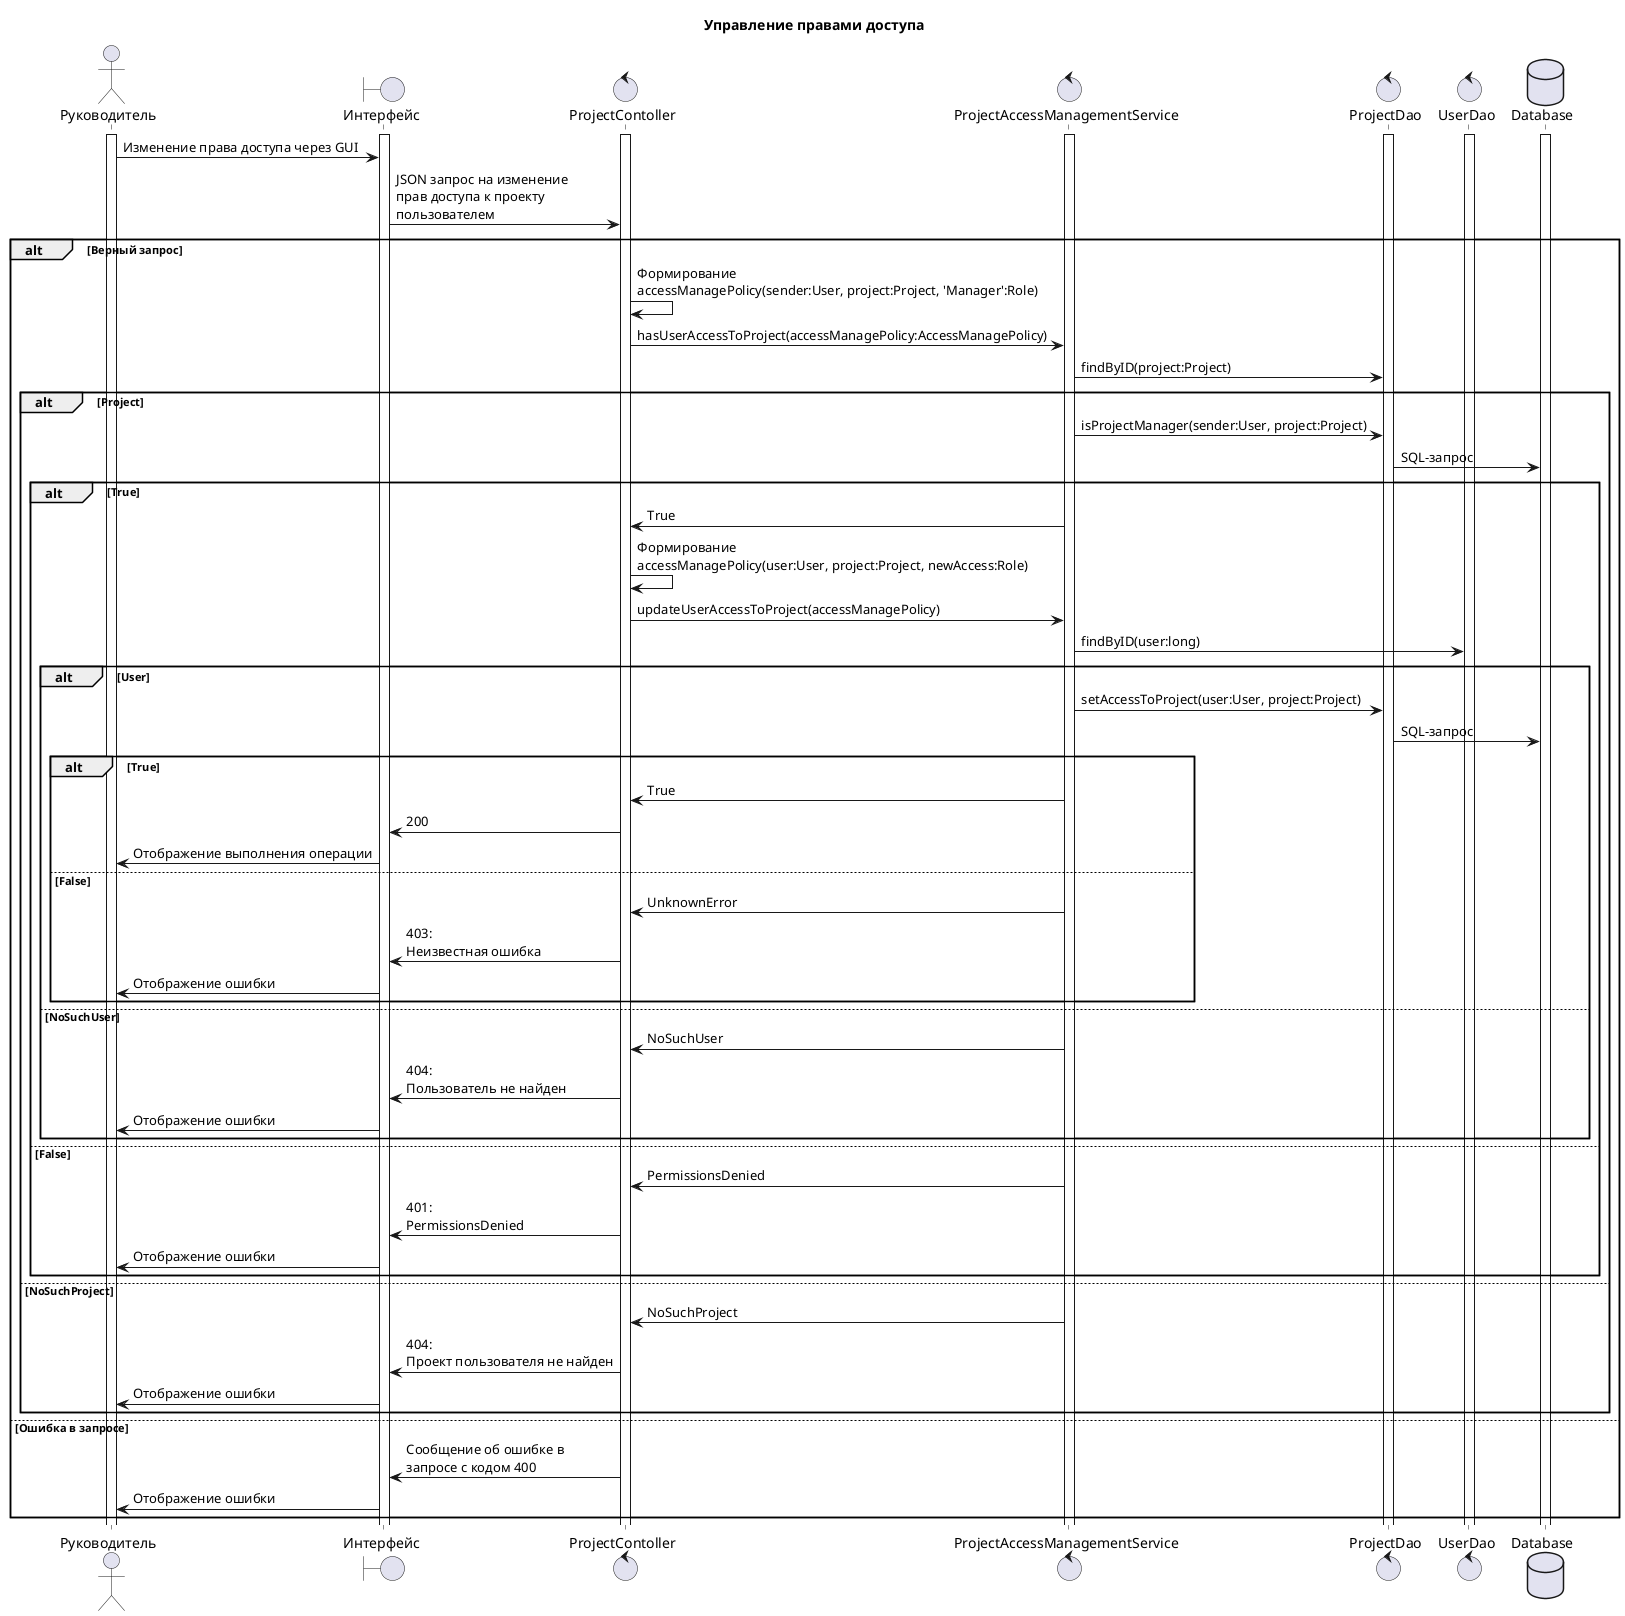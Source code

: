 @startuml sequence
title Управление правами доступа

actor Руководитель as user
boundary "Интерфейс" as site
control ProjectContoller as pcont
control ProjectAccessManagementService as amserv
control ProjectDao as pdao 
control UserDao as udao
database Database as db

activate user
activate site
activate db
activate pcont
activate amserv
activate pdao
activate udao

user -> site : Изменение права доступа через GUI
site -> pcont : JSON запрос на изменение\nправ доступа к проекту\nпользователем


alt Верный запрос
    pcont -> pcont : Формирование\naccessManagePolicy(sender:User, project:Project, 'Manager':Role)
    pcont -> amserv : hasUserAccessToProject(accessManagePolicy:AccessManagePolicy)
    amserv -> pdao : findByID(project:Project)
    alt Project
        amserv -> pdao : isProjectManager(sender:User, project:Project)
        pdao -> db : SQL-запрос
        alt True
            pcont <- amserv : True
            pcont -> pcont : Формирование\naccessManagePolicy(user:User, project:Project, newAccess:Role)
            pcont -> amserv: updateUserAccessToProject(accessManagePolicy)
            amserv -> udao : findByID(user:long)
            alt User
                amserv -> pdao : setAccessToProject(user:User, project:Project)
                pdao -> db : SQL-запрос
                alt True
                    pcont <- amserv : True
                    site <- pcont : 200
                    user <- site : Отображение выполнения операции
                else False
                    pcont <- amserv : UnknownError 
                    site <- pcont : 403:\nНеизвестная ошибка
                    user <- site : Отображение ошибки
                end
            else NoSuchUser
                pcont <- amserv : NoSuchUser
                site <- pcont : 404:\nПользователь не найден
                user <- site : Отображение ошибки
            end
        
        else False
            pcont <- amserv : PermissionsDenied
            site <- pcont : 401:\nPermissionsDenied
            user <- site : Отображение ошибки
        end
    else NoSuchProject
        pcont <- amserv : NoSuchProject
        site <- pcont : 404:\nПроект пользователя не найден
        user <- site : Отображение ошибки
    end
    
else Ошибка в запросе
    pcont -> site : Сообщение об ошибке в\nзапросе с кодом 400
    user <- site : Отображение ошибки
end


@enduml